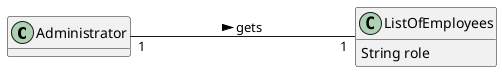 @startuml

hide methods
left to right direction

class Administrator
class ListOfEmployees {
String role
}

Administrator "1" ---- "1" ListOfEmployees : gets >

@enduml